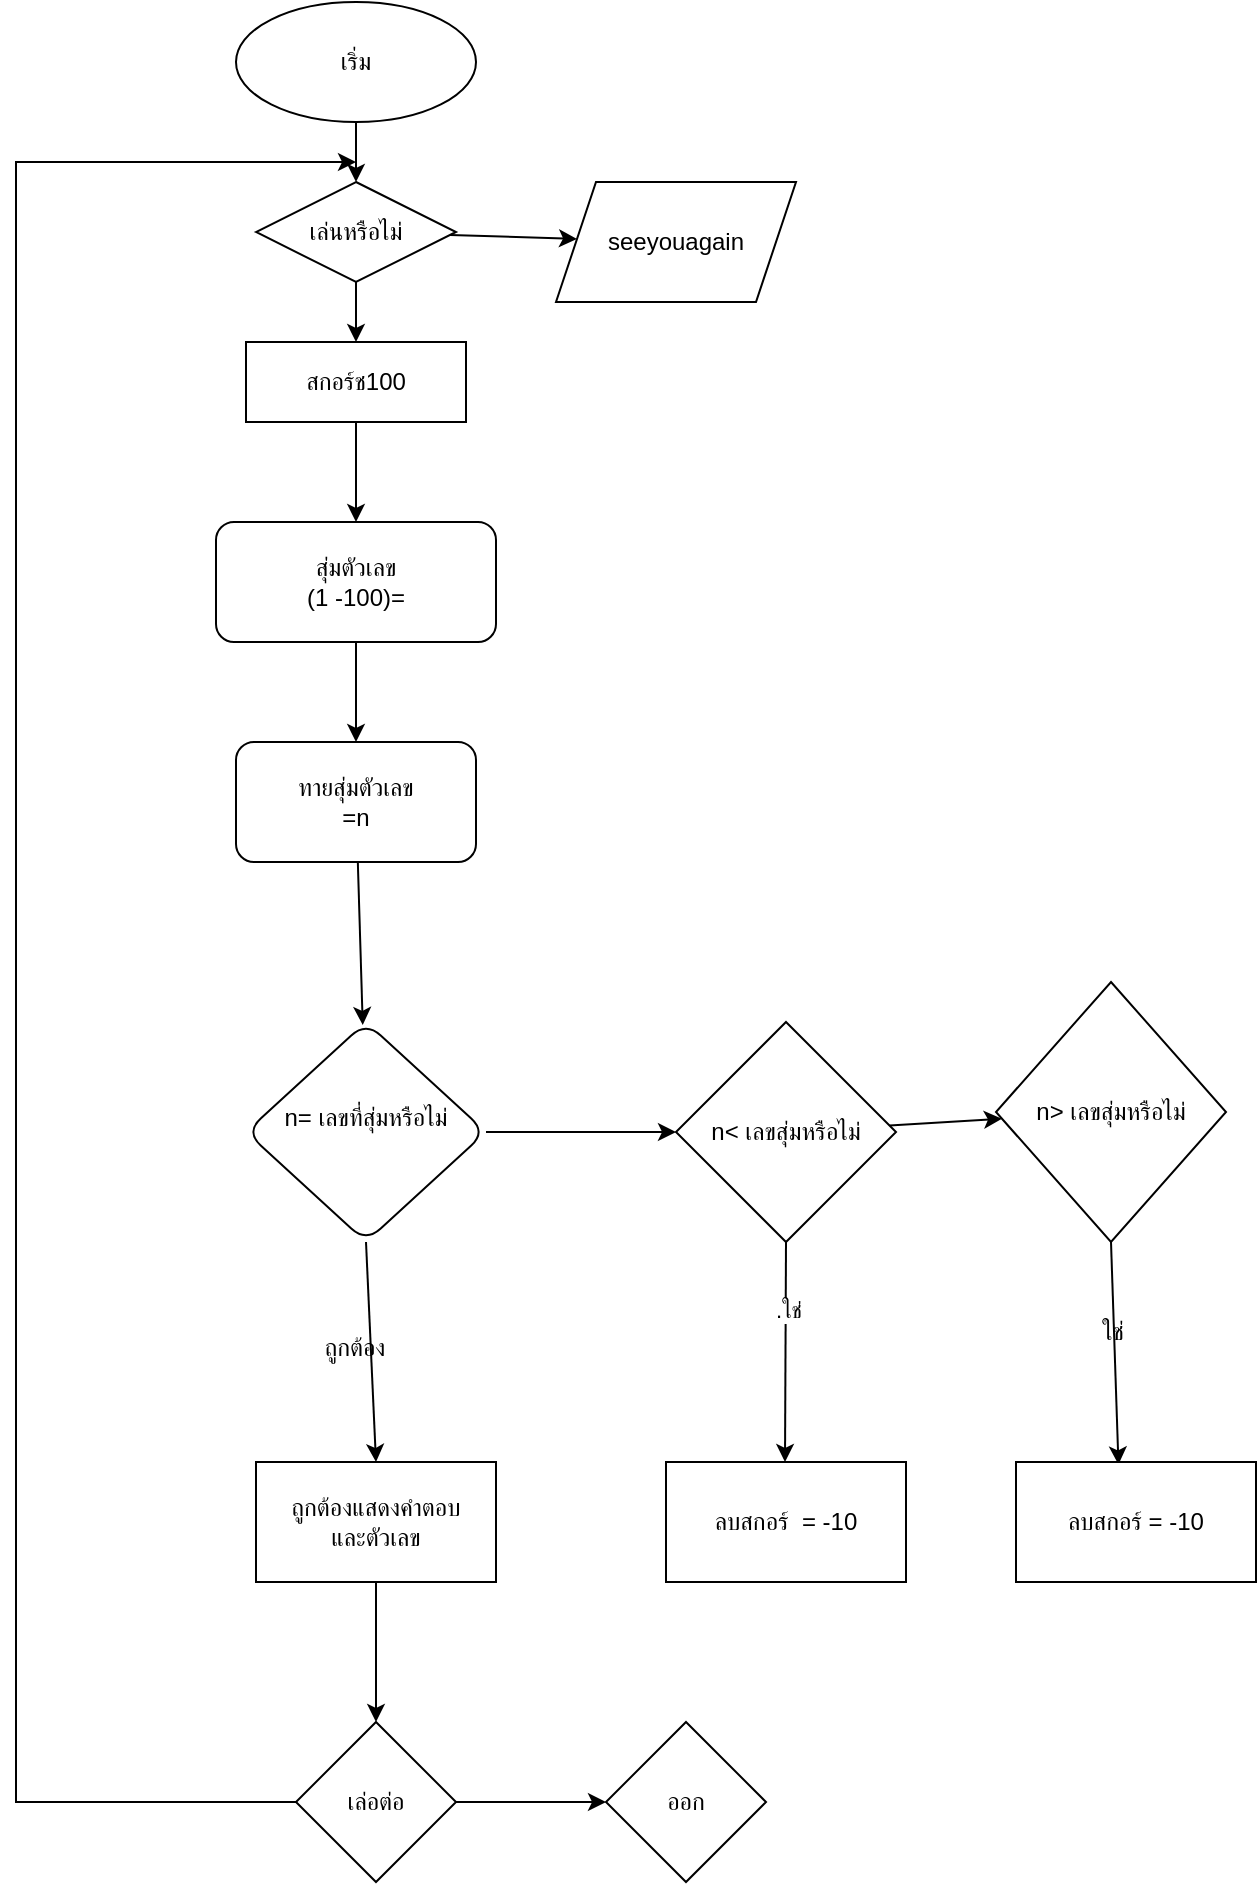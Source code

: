 <mxfile>
    <diagram id="TxcXFKdxj3gRRPCVMOUo" name="Page-1">
        <mxGraphModel dx="754" dy="659" grid="1" gridSize="10" guides="1" tooltips="1" connect="1" arrows="1" fold="1" page="1" pageScale="1" pageWidth="850" pageHeight="1100" math="0" shadow="0">
            <root>
                <mxCell id="0"/>
                <mxCell id="1" parent="0"/>
                <mxCell id="9" value="" style="edgeStyle=none;html=1;" edge="1" parent="1" source="3" target="8">
                    <mxGeometry relative="1" as="geometry"/>
                </mxCell>
                <mxCell id="3" value="เริ่ม" style="ellipse;whiteSpace=wrap;html=1;" vertex="1" parent="1">
                    <mxGeometry x="340" y="20" width="120" height="60" as="geometry"/>
                </mxCell>
                <mxCell id="14" value="" style="edgeStyle=none;html=1;" edge="1" parent="1" source="4" target="6">
                    <mxGeometry relative="1" as="geometry"/>
                </mxCell>
                <mxCell id="4" value="สุ่มตัวเลข&lt;div&gt;(1 -100)=&lt;/div&gt;" style="rounded=1;whiteSpace=wrap;html=1;" vertex="1" parent="1">
                    <mxGeometry x="330" y="280" width="140" height="60" as="geometry"/>
                </mxCell>
                <mxCell id="16" value="" style="edgeStyle=none;html=1;" edge="1" parent="1" source="6" target="15">
                    <mxGeometry relative="1" as="geometry"/>
                </mxCell>
                <mxCell id="6" value="ทายสุ่มตัวเลข&lt;div&gt;=n&lt;/div&gt;" style="rounded=1;whiteSpace=wrap;html=1;" vertex="1" parent="1">
                    <mxGeometry x="340" y="390" width="120" height="60" as="geometry"/>
                </mxCell>
                <mxCell id="11" value="" style="edgeStyle=none;html=1;" edge="1" parent="1" source="8" target="10">
                    <mxGeometry relative="1" as="geometry"/>
                </mxCell>
                <mxCell id="28" value="" style="edgeStyle=none;html=1;" edge="1" parent="1" source="8" target="27">
                    <mxGeometry relative="1" as="geometry"/>
                </mxCell>
                <mxCell id="8" value="เล่นหรือไม่" style="rhombus;whiteSpace=wrap;html=1;" vertex="1" parent="1">
                    <mxGeometry x="350" y="110" width="100" height="50" as="geometry"/>
                </mxCell>
                <mxCell id="10" value="seeyouagain" style="shape=parallelogram;perimeter=parallelogramPerimeter;whiteSpace=wrap;html=1;fixedSize=1;" vertex="1" parent="1">
                    <mxGeometry x="500" y="110" width="120" height="60" as="geometry"/>
                </mxCell>
                <mxCell id="58" style="edgeStyle=none;html=1;exitX=0.5;exitY=1;exitDx=0;exitDy=0;entryX=0.5;entryY=0;entryDx=0;entryDy=0;" edge="1" parent="1" source="15" target="57">
                    <mxGeometry relative="1" as="geometry">
                        <Array as="points"/>
                    </mxGeometry>
                </mxCell>
                <mxCell id="15" value="n= เลขที่สุ่มหรือไม่&lt;div&gt;&lt;br&gt;&lt;/div&gt;" style="rhombus;whiteSpace=wrap;html=1;rounded=1;" vertex="1" parent="1">
                    <mxGeometry x="345" y="530" width="120" height="110" as="geometry"/>
                </mxCell>
                <mxCell id="29" value="" style="edgeStyle=none;html=1;" edge="1" parent="1" source="27" target="4">
                    <mxGeometry relative="1" as="geometry"/>
                </mxCell>
                <mxCell id="27" value="สกอร์ช100" style="whiteSpace=wrap;html=1;" vertex="1" parent="1">
                    <mxGeometry x="345" y="190" width="110" height="40" as="geometry"/>
                </mxCell>
                <mxCell id="41" value="" style="edgeStyle=none;html=1;exitX=0.5;exitY=1;exitDx=0;exitDy=0;" edge="1" parent="1" source="38">
                    <mxGeometry relative="1" as="geometry">
                        <mxPoint x="614.5" y="650" as="sourcePoint"/>
                        <mxPoint x="614.5" y="750" as="targetPoint"/>
                    </mxGeometry>
                </mxCell>
                <mxCell id="45" value=".ใช่" style="edgeLabel;html=1;align=center;verticalAlign=middle;resizable=0;points=[];" vertex="1" connectable="0" parent="41">
                    <mxGeometry x="-0.236" y="5" relative="1" as="geometry">
                        <mxPoint x="-4" y="-8" as="offset"/>
                    </mxGeometry>
                </mxCell>
                <mxCell id="59" value="" style="edgeStyle=none;html=1;" edge="1" parent="1" source="38" target="46">
                    <mxGeometry relative="1" as="geometry"/>
                </mxCell>
                <mxCell id="38" value="n&amp;lt; เลขสุ่มหรือไม่" style="rhombus;whiteSpace=wrap;html=1;" vertex="1" parent="1">
                    <mxGeometry x="560" y="530" width="110" height="110" as="geometry"/>
                </mxCell>
                <mxCell id="39" value="" style="edgeStyle=none;html=1;rounded=0;curved=0;exitX=1;exitY=0.5;exitDx=0;exitDy=0;" edge="1" parent="1" source="15" target="38">
                    <mxGeometry relative="1" as="geometry">
                        <mxPoint x="460" y="575" as="sourcePoint"/>
                        <mxPoint x="545" y="583.5" as="targetPoint"/>
                        <Array as="points"/>
                    </mxGeometry>
                </mxCell>
                <mxCell id="40" value="ลบสกอร์&amp;nbsp; = -10" style="whiteSpace=wrap;html=1;" vertex="1" parent="1">
                    <mxGeometry x="555" y="750" width="120" height="60" as="geometry"/>
                </mxCell>
                <mxCell id="61" style="edgeStyle=none;html=1;exitX=0.5;exitY=1;exitDx=0;exitDy=0;entryX=0.427;entryY=0.02;entryDx=0;entryDy=0;entryPerimeter=0;" edge="1" parent="1" source="46" target="52">
                    <mxGeometry relative="1" as="geometry"/>
                </mxCell>
                <mxCell id="46" value="n&amp;gt; เลขสุ่มหรือไม่" style="rhombus;whiteSpace=wrap;html=1;" vertex="1" parent="1">
                    <mxGeometry x="720" y="510" width="115" height="130" as="geometry"/>
                </mxCell>
                <mxCell id="52" value="ลบสกอร์ = -10" style="whiteSpace=wrap;html=1;" vertex="1" parent="1">
                    <mxGeometry x="730" y="750" width="120" height="60" as="geometry"/>
                </mxCell>
                <mxCell id="56" value="ใช่" style="text;html=1;align=center;verticalAlign=middle;resizable=0;points=[];autosize=1;strokeColor=none;fillColor=none;" vertex="1" parent="1">
                    <mxGeometry x="757.5" y="670" width="40" height="30" as="geometry"/>
                </mxCell>
                <mxCell id="64" value="" style="edgeStyle=none;html=1;" edge="1" parent="1" source="57" target="63">
                    <mxGeometry relative="1" as="geometry"/>
                </mxCell>
                <mxCell id="57" value="ถูกต้องแสดงคำตอบ&lt;div&gt;และตัวเลข&lt;/div&gt;" style="rounded=0;whiteSpace=wrap;html=1;" vertex="1" parent="1">
                    <mxGeometry x="350" y="750" width="120" height="60" as="geometry"/>
                </mxCell>
                <mxCell id="62" value="ถูกต้อง" style="text;html=1;align=center;verticalAlign=middle;resizable=0;points=[];autosize=1;strokeColor=none;fillColor=none;" vertex="1" parent="1">
                    <mxGeometry x="369" y="678" width="60" height="30" as="geometry"/>
                </mxCell>
                <mxCell id="66" value="" style="edgeStyle=none;html=1;" edge="1" parent="1" source="63" target="65">
                    <mxGeometry relative="1" as="geometry"/>
                </mxCell>
                <mxCell id="70" style="edgeStyle=orthogonalEdgeStyle;html=1;rounded=0;exitX=0;exitY=0.5;exitDx=0;exitDy=0;" edge="1" parent="1" source="63">
                    <mxGeometry relative="1" as="geometry">
                        <mxPoint x="400" y="100" as="targetPoint"/>
                        <mxPoint x="350" y="910" as="sourcePoint"/>
                        <Array as="points">
                            <mxPoint x="230" y="920"/>
                            <mxPoint x="230" y="100"/>
                        </Array>
                    </mxGeometry>
                </mxCell>
                <mxCell id="63" value="เล่อต่อ" style="rhombus;whiteSpace=wrap;html=1;rounded=0;" vertex="1" parent="1">
                    <mxGeometry x="370" y="880" width="80" height="80" as="geometry"/>
                </mxCell>
                <mxCell id="65" value="ออก" style="rhombus;whiteSpace=wrap;html=1;rounded=0;" vertex="1" parent="1">
                    <mxGeometry x="525" y="880" width="80" height="80" as="geometry"/>
                </mxCell>
            </root>
        </mxGraphModel>
    </diagram>
</mxfile>